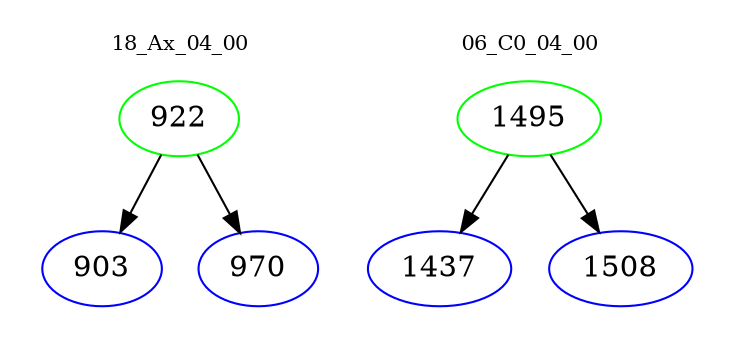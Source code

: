digraph{
subgraph cluster_0 {
color = white
label = "18_Ax_04_00";
fontsize=10;
T0_922 [label="922", color="green"]
T0_922 -> T0_903 [color="black"]
T0_903 [label="903", color="blue"]
T0_922 -> T0_970 [color="black"]
T0_970 [label="970", color="blue"]
}
subgraph cluster_1 {
color = white
label = "06_C0_04_00";
fontsize=10;
T1_1495 [label="1495", color="green"]
T1_1495 -> T1_1437 [color="black"]
T1_1437 [label="1437", color="blue"]
T1_1495 -> T1_1508 [color="black"]
T1_1508 [label="1508", color="blue"]
}
}
